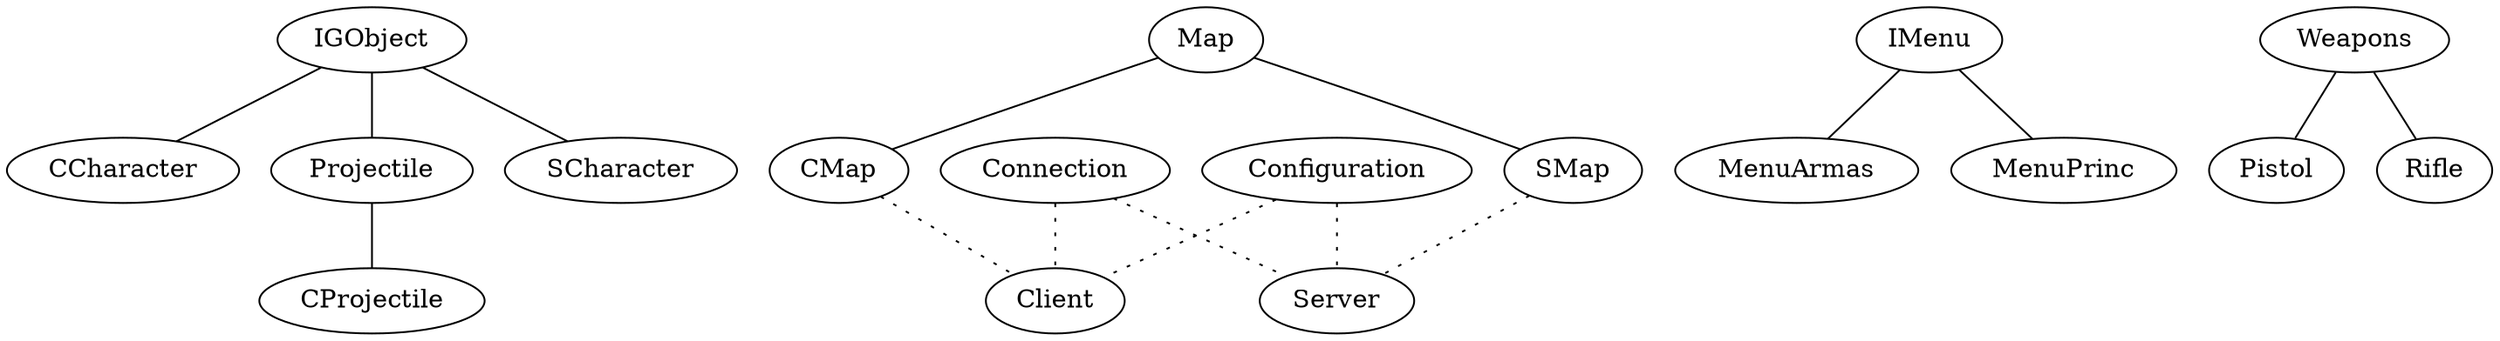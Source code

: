 graph G {
	IGObject -- CCharacter;
	Map -- CMap;
	Projectile -- CProjectile;
	IMenu -- MenuArmas;
	IMenu -- MenuPrinc;
	Weapons -- Pistol;
	IGObject -- Projectile;
	Weapons -- Rifle;
	IGObject -- SCharacter;
	Map -- SMap;
	Connection -- Client [style=dotted];
	Connection -- Server [style=dotted];
	Configuration -- Client [style=dotted];
	Configuration -- Server [style=dotted];
	CMap -- Client [style=dotted];
	SMap -- Server [style=dotted];
}

